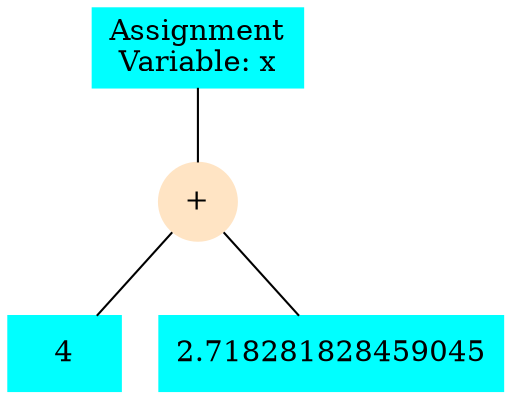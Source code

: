 digraph AST {
        node [color=cyan shape=box style=filled]
        edge [arrowhead=none]
        n01 [label="Assignment
Variable: x"]
        n03 [label=4]
        n04 [label=2.718281828459045]
        n02 [label="+" color=bisque shape=circle]
        n02 -> n03
        n02 -> n04
        n01 -> n02
}